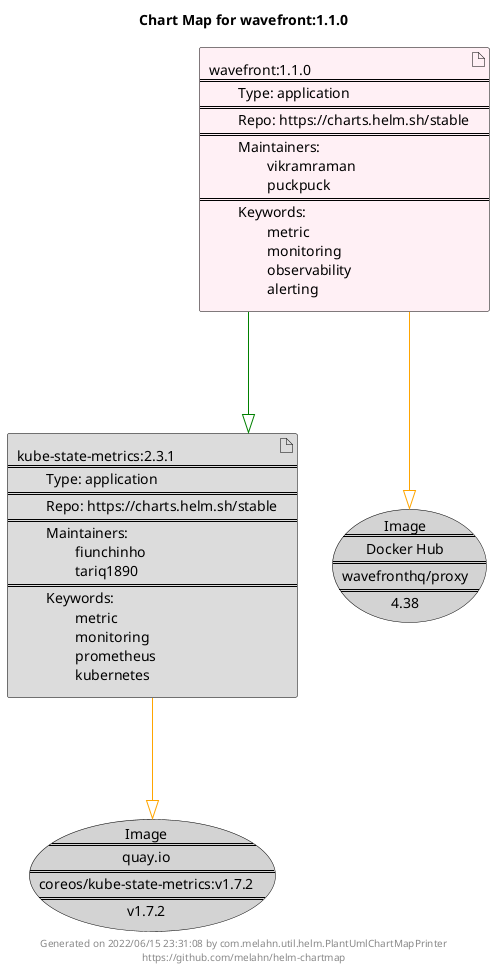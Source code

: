 @startuml
skinparam linetype ortho
skinparam backgroundColor white
skinparam usecaseBorderColor black
skinparam usecaseArrowColor LightSlateGray
skinparam artifactBorderColor black
skinparam artifactArrowColor LightSlateGray

title Chart Map for wavefront:1.1.0

'There are 2 referenced Helm Charts
artifact "wavefront:1.1.0\n====\n\tType: application\n====\n\tRepo: https://charts.helm.sh/stable\n====\n\tMaintainers: \n\t\tvikramraman\n\t\tpuckpuck\n====\n\tKeywords: \n\t\tmetric\n\t\tmonitoring\n\t\tobservability\n\t\talerting" as wavefront_1_1_0 #LavenderBlush
artifact "kube-state-metrics:2.3.1\n====\n\tType: application\n====\n\tRepo: https://charts.helm.sh/stable\n====\n\tMaintainers: \n\t\tfiunchinho\n\t\ttariq1890\n====\n\tKeywords: \n\t\tmetric\n\t\tmonitoring\n\t\tprometheus\n\t\tkubernetes" as kube_state_metrics_2_3_1 #Gainsboro

'There are 2 referenced Docker Images
usecase "Image\n====\nquay.io\n====\ncoreos/kube-state-metrics:v1.7.2\n====\nv1.7.2" as quay_io_coreos_kube_state_metrics_v1_7_2 #LightGrey
usecase "Image\n====\nDocker Hub\n====\nwavefronthq/proxy\n====\n4.38" as wavefronthq_proxy_4_38 #LightGrey

'Chart Dependencies
wavefront_1_1_0--[#green]-|>kube_state_metrics_2_3_1
wavefront_1_1_0--[#orange]-|>wavefronthq_proxy_4_38
kube_state_metrics_2_3_1--[#orange]-|>quay_io_coreos_kube_state_metrics_v1_7_2

center footer Generated on 2022/06/15 23:31:08 by com.melahn.util.helm.PlantUmlChartMapPrinter\nhttps://github.com/melahn/helm-chartmap
@enduml
